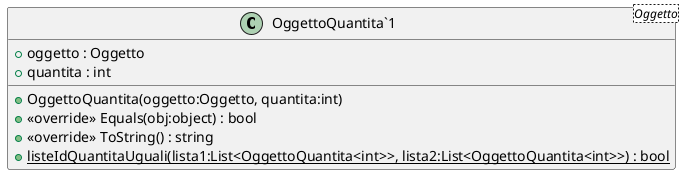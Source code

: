 @startuml
class "OggettoQuantita`1"<Oggetto> {
    + oggetto : Oggetto
    + quantita : int
    + OggettoQuantita(oggetto:Oggetto, quantita:int)
    + <<override>> Equals(obj:object) : bool
    + <<override>> ToString() : string
    + {static} listeIdQuantitaUguali(lista1:List<OggettoQuantita<int>>, lista2:List<OggettoQuantita<int>>) : bool
}
@enduml

